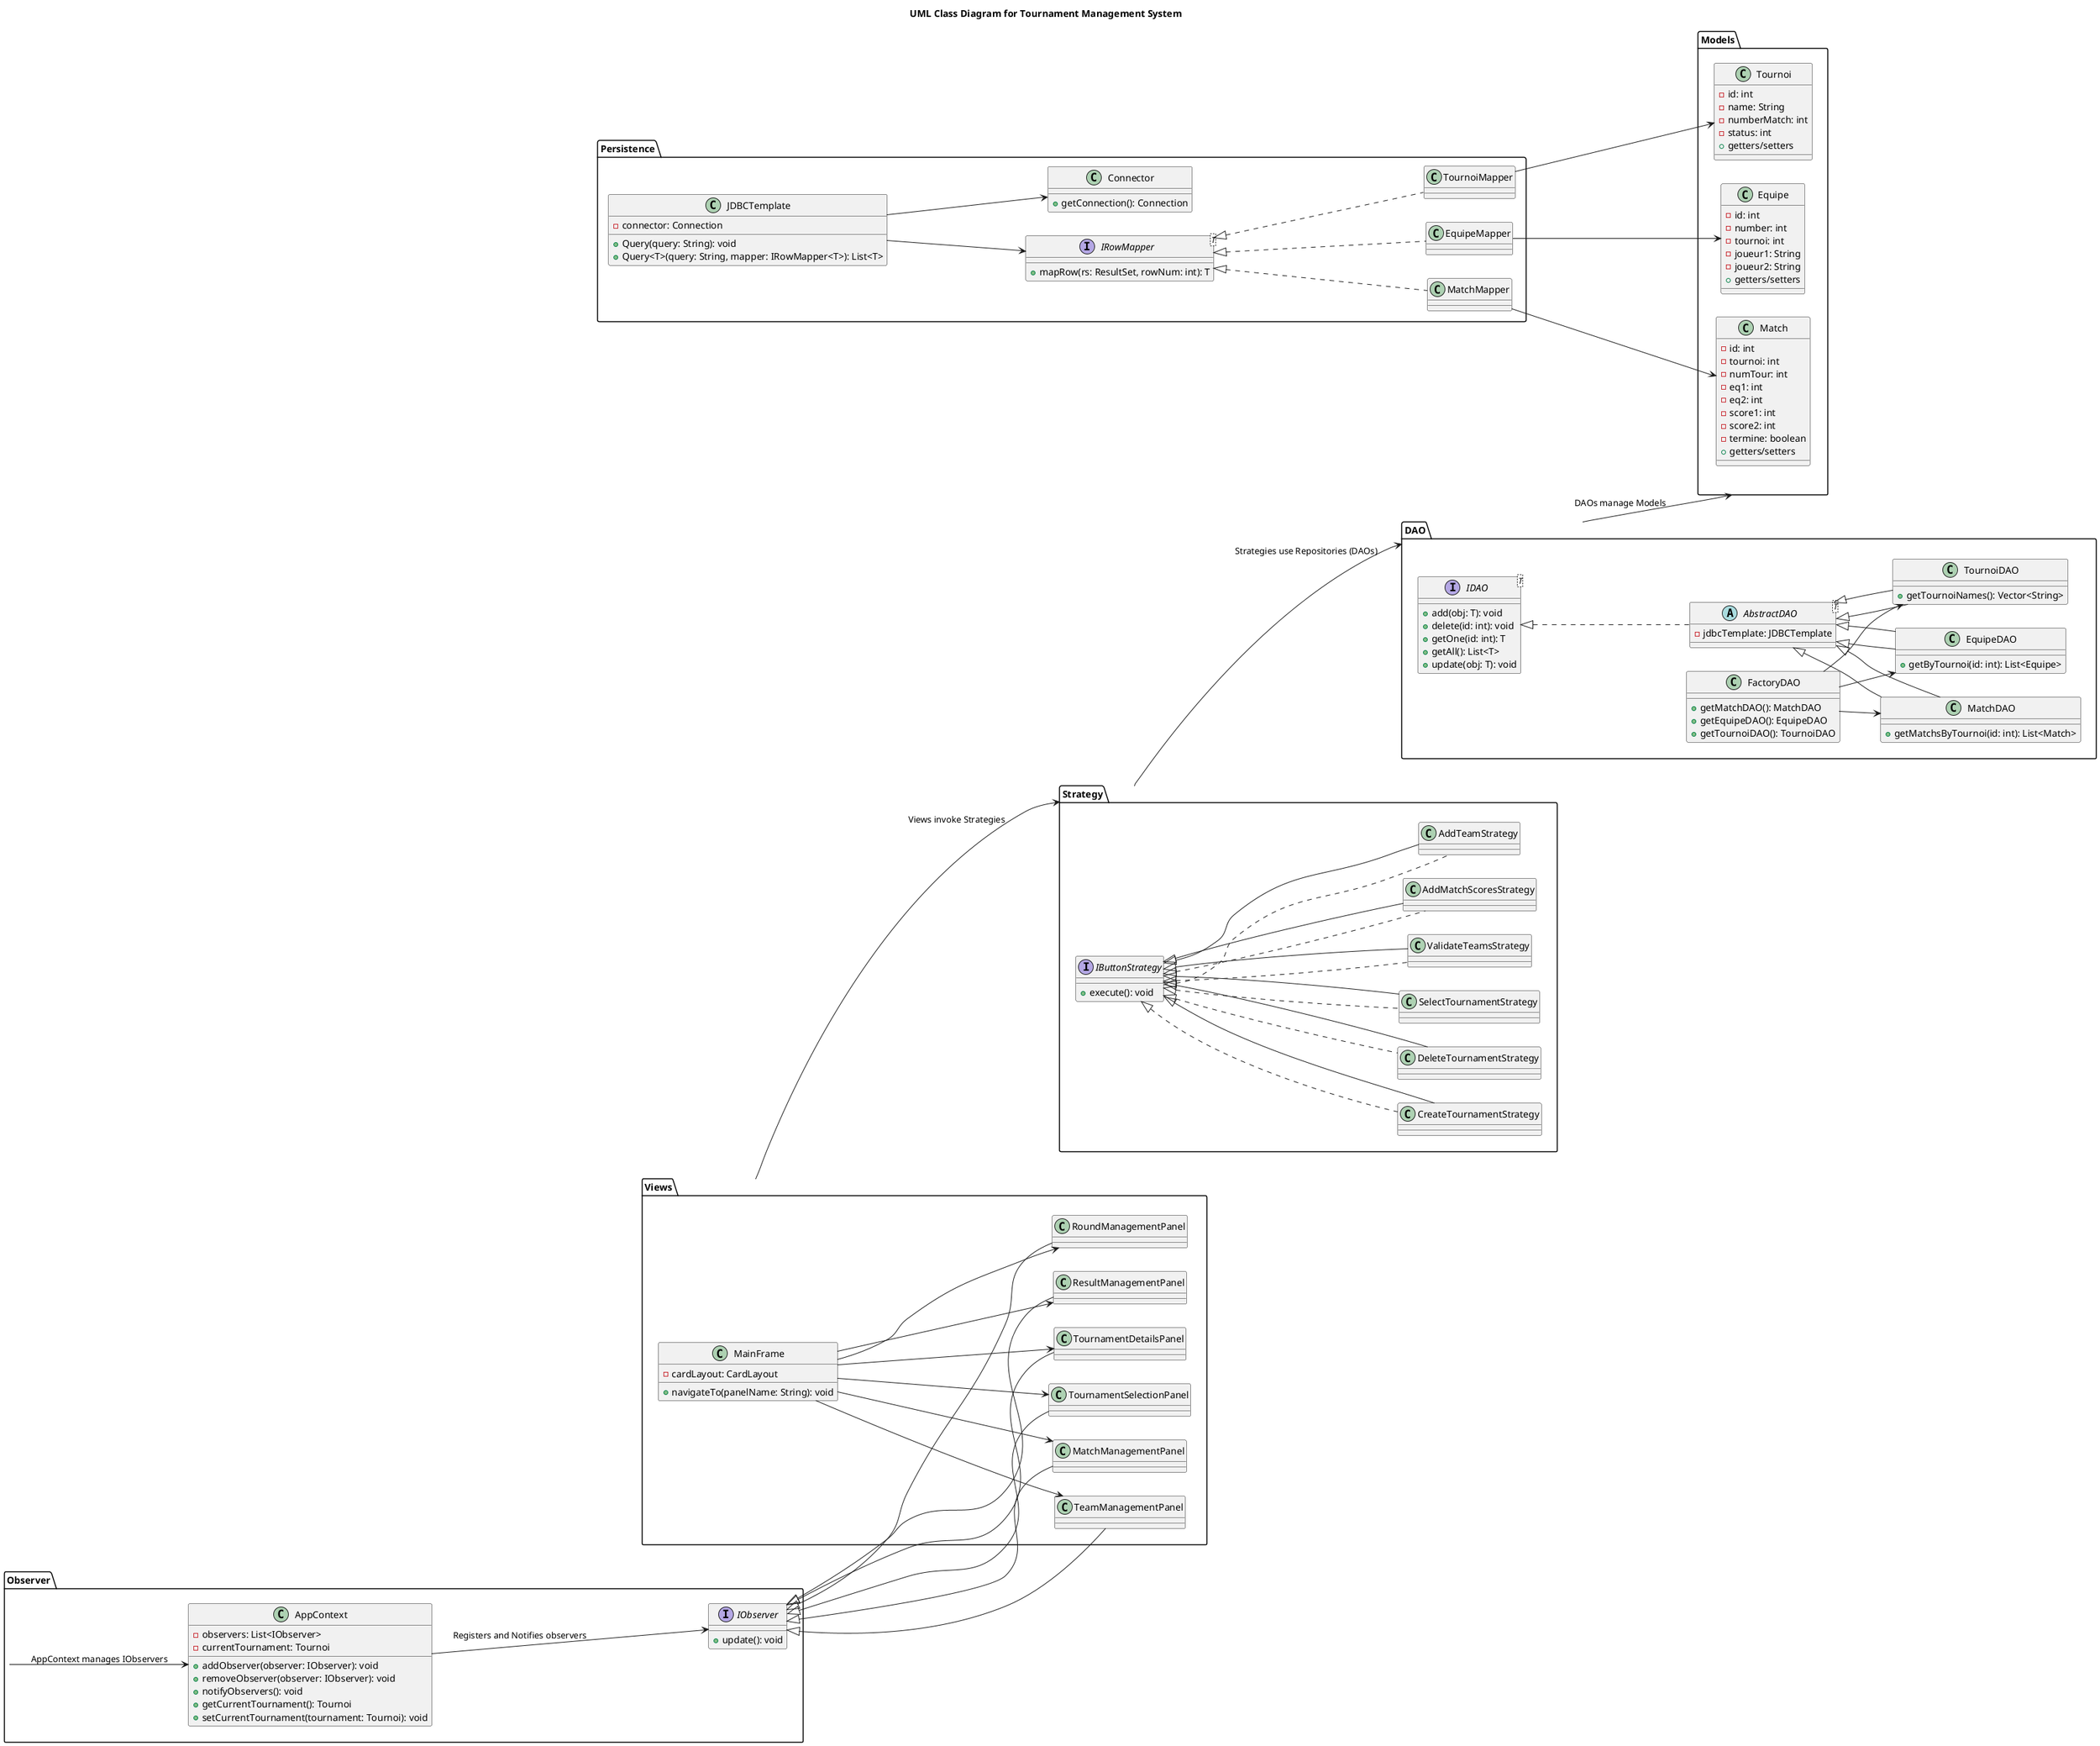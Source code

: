 @startuml
' Title
title UML Class Diagram for Tournament Management System

' Packages
left to right direction

package "Models" as M {
    class Equipe {
        - id: int
        - number: int
        - tournoi: int
        - joueur1: String
        - joueur2: String
        + getters/setters
    }

    class Match {
        - id: int
        - tournoi: int
        - numTour: int
        - eq1: int
        - eq2: int
        - score1: int
        - score2: int
        - termine: boolean
        + getters/setters
    }

    class Tournoi {
        - id: int
        - name: String
        - numberMatch: int
        - status: int
        + getters/setters
    }
}

package "Persistence" as P {
    interface IRowMapper<T> {
        + mapRow(rs: ResultSet, rowNum: int): T
    }

    class EquipeMapper implements IRowMapper<Equipe> {
    }

    class MatchMapper implements IRowMapper<Match> {
    }

    class TournoiMapper implements IRowMapper<Tournoi> {
    }

    class JDBCTemplate {
        - connector: Connection
        + Query(query: String): void
        + Query<T>(query: String, mapper: IRowMapper<T>): List<T>
    }

    class Connector {
        + getConnection(): Connection
    }
}

package "DAO" as D {
    interface IDAO<T> {
        + add(obj: T): void
        + delete(id: int): void
        + getOne(id: int): T
        + getAll(): List<T>
        + update(obj: T): void
    }

    abstract class AbstractDAO<T> implements IDAO<T> {
        - jdbcTemplate: JDBCTemplate
    }

    class MatchDAO extends AbstractDAO<Match> {
        + getMatchsByTournoi(id: int): List<Match>
    }

    class EquipeDAO extends AbstractDAO<Equipe> {
        + getByTournoi(id: int): List<Equipe>
    }

    class TournoiDAO extends AbstractDAO<Tournoi> {
        + getTournoiNames(): Vector<String>
    }

    class FactoryDAO {
        + getMatchDAO(): MatchDAO
        + getEquipeDAO(): EquipeDAO
        + getTournoiDAO(): TournoiDAO
    }
}

package "Strategy" as S {
    interface IButtonStrategy {
        + execute(): void
    }

    class AddMatchScoresStrategy implements IButtonStrategy {
    }

    class AddTeamStrategy implements IButtonStrategy {
    }

    class CreateTournamentStrategy implements IButtonStrategy {
    }

    class DeleteTournamentStrategy implements IButtonStrategy {
    }

    class SelectTournamentStrategy implements IButtonStrategy {
    }

    class ValidateTeamsStrategy implements IButtonStrategy {
    }
}

package "Views" as V {
    class MainFrame {
        - cardLayout: CardLayout
        + navigateTo(panelName: String): void
    }

    class TournamentSelectionPanel {
    }

    class MatchManagementPanel {
    }

    class TeamManagementPanel {
    }

    class RoundManagementPanel {
    }

    class ResultManagementPanel {
    }

    class TournamentDetailsPanel {
    }
}

package "Observer" as O {
    interface IObserver {
        + update(): void
    }

    class AppContext {
        - observers: List<IObserver>
        + addObserver(observer: IObserver): void
        + removeObserver(observer: IObserver): void
        + notifyObservers(): void
        - currentTournament: Tournoi
        + getCurrentTournament(): Tournoi
        + setCurrentTournament(tournament: Tournoi): void
    }
}

' Relationships between packages
V --> S : Views invoke Strategies
S --> D : Strategies use Repositories (DAOs)
D --> M : DAOs manage Models

' Observer Pattern
O --> AppContext : AppContext manages IObservers
AppContext --> IObserver : Registers and Notifies observers

' Relationships
EquipeMapper --> Equipe
MatchMapper --> Match
TournoiMapper --> Tournoi

AbstractDAO <|-- MatchDAO
AbstractDAO <|-- EquipeDAO
AbstractDAO <|-- TournoiDAO

FactoryDAO --> MatchDAO
FactoryDAO --> EquipeDAO
FactoryDAO --> TournoiDAO

JDBCTemplate --> Connector
JDBCTemplate --> IRowMapper

IButtonStrategy <|-- AddMatchScoresStrategy
IButtonStrategy <|-- AddTeamStrategy
IButtonStrategy <|-- CreateTournamentStrategy
IButtonStrategy <|-- DeleteTournamentStrategy
IButtonStrategy <|-- SelectTournamentStrategy
IButtonStrategy <|-- ValidateTeamsStrategy

IObserver <|-- TournamentSelectionPanel
IObserver <|-- MatchManagementPanel
IObserver <|-- TeamManagementPanel
IObserver <|-- RoundManagementPanel
IObserver <|-- ResultManagementPanel
IObserver <|-- TournamentDetailsPanel

MainFrame --> TournamentSelectionPanel
MainFrame --> MatchManagementPanel
MainFrame --> TeamManagementPanel
MainFrame --> RoundManagementPanel
MainFrame --> ResultManagementPanel
MainFrame --> TournamentDetailsPanel
@enduml
